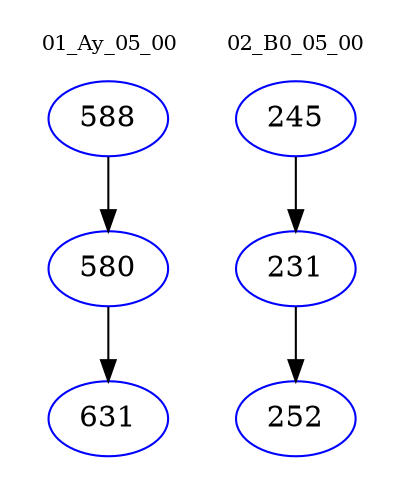 digraph{
subgraph cluster_0 {
color = white
label = "01_Ay_05_00";
fontsize=10;
T0_588 [label="588", color="blue"]
T0_588 -> T0_580 [color="black"]
T0_580 [label="580", color="blue"]
T0_580 -> T0_631 [color="black"]
T0_631 [label="631", color="blue"]
}
subgraph cluster_1 {
color = white
label = "02_B0_05_00";
fontsize=10;
T1_245 [label="245", color="blue"]
T1_245 -> T1_231 [color="black"]
T1_231 [label="231", color="blue"]
T1_231 -> T1_252 [color="black"]
T1_252 [label="252", color="blue"]
}
}
